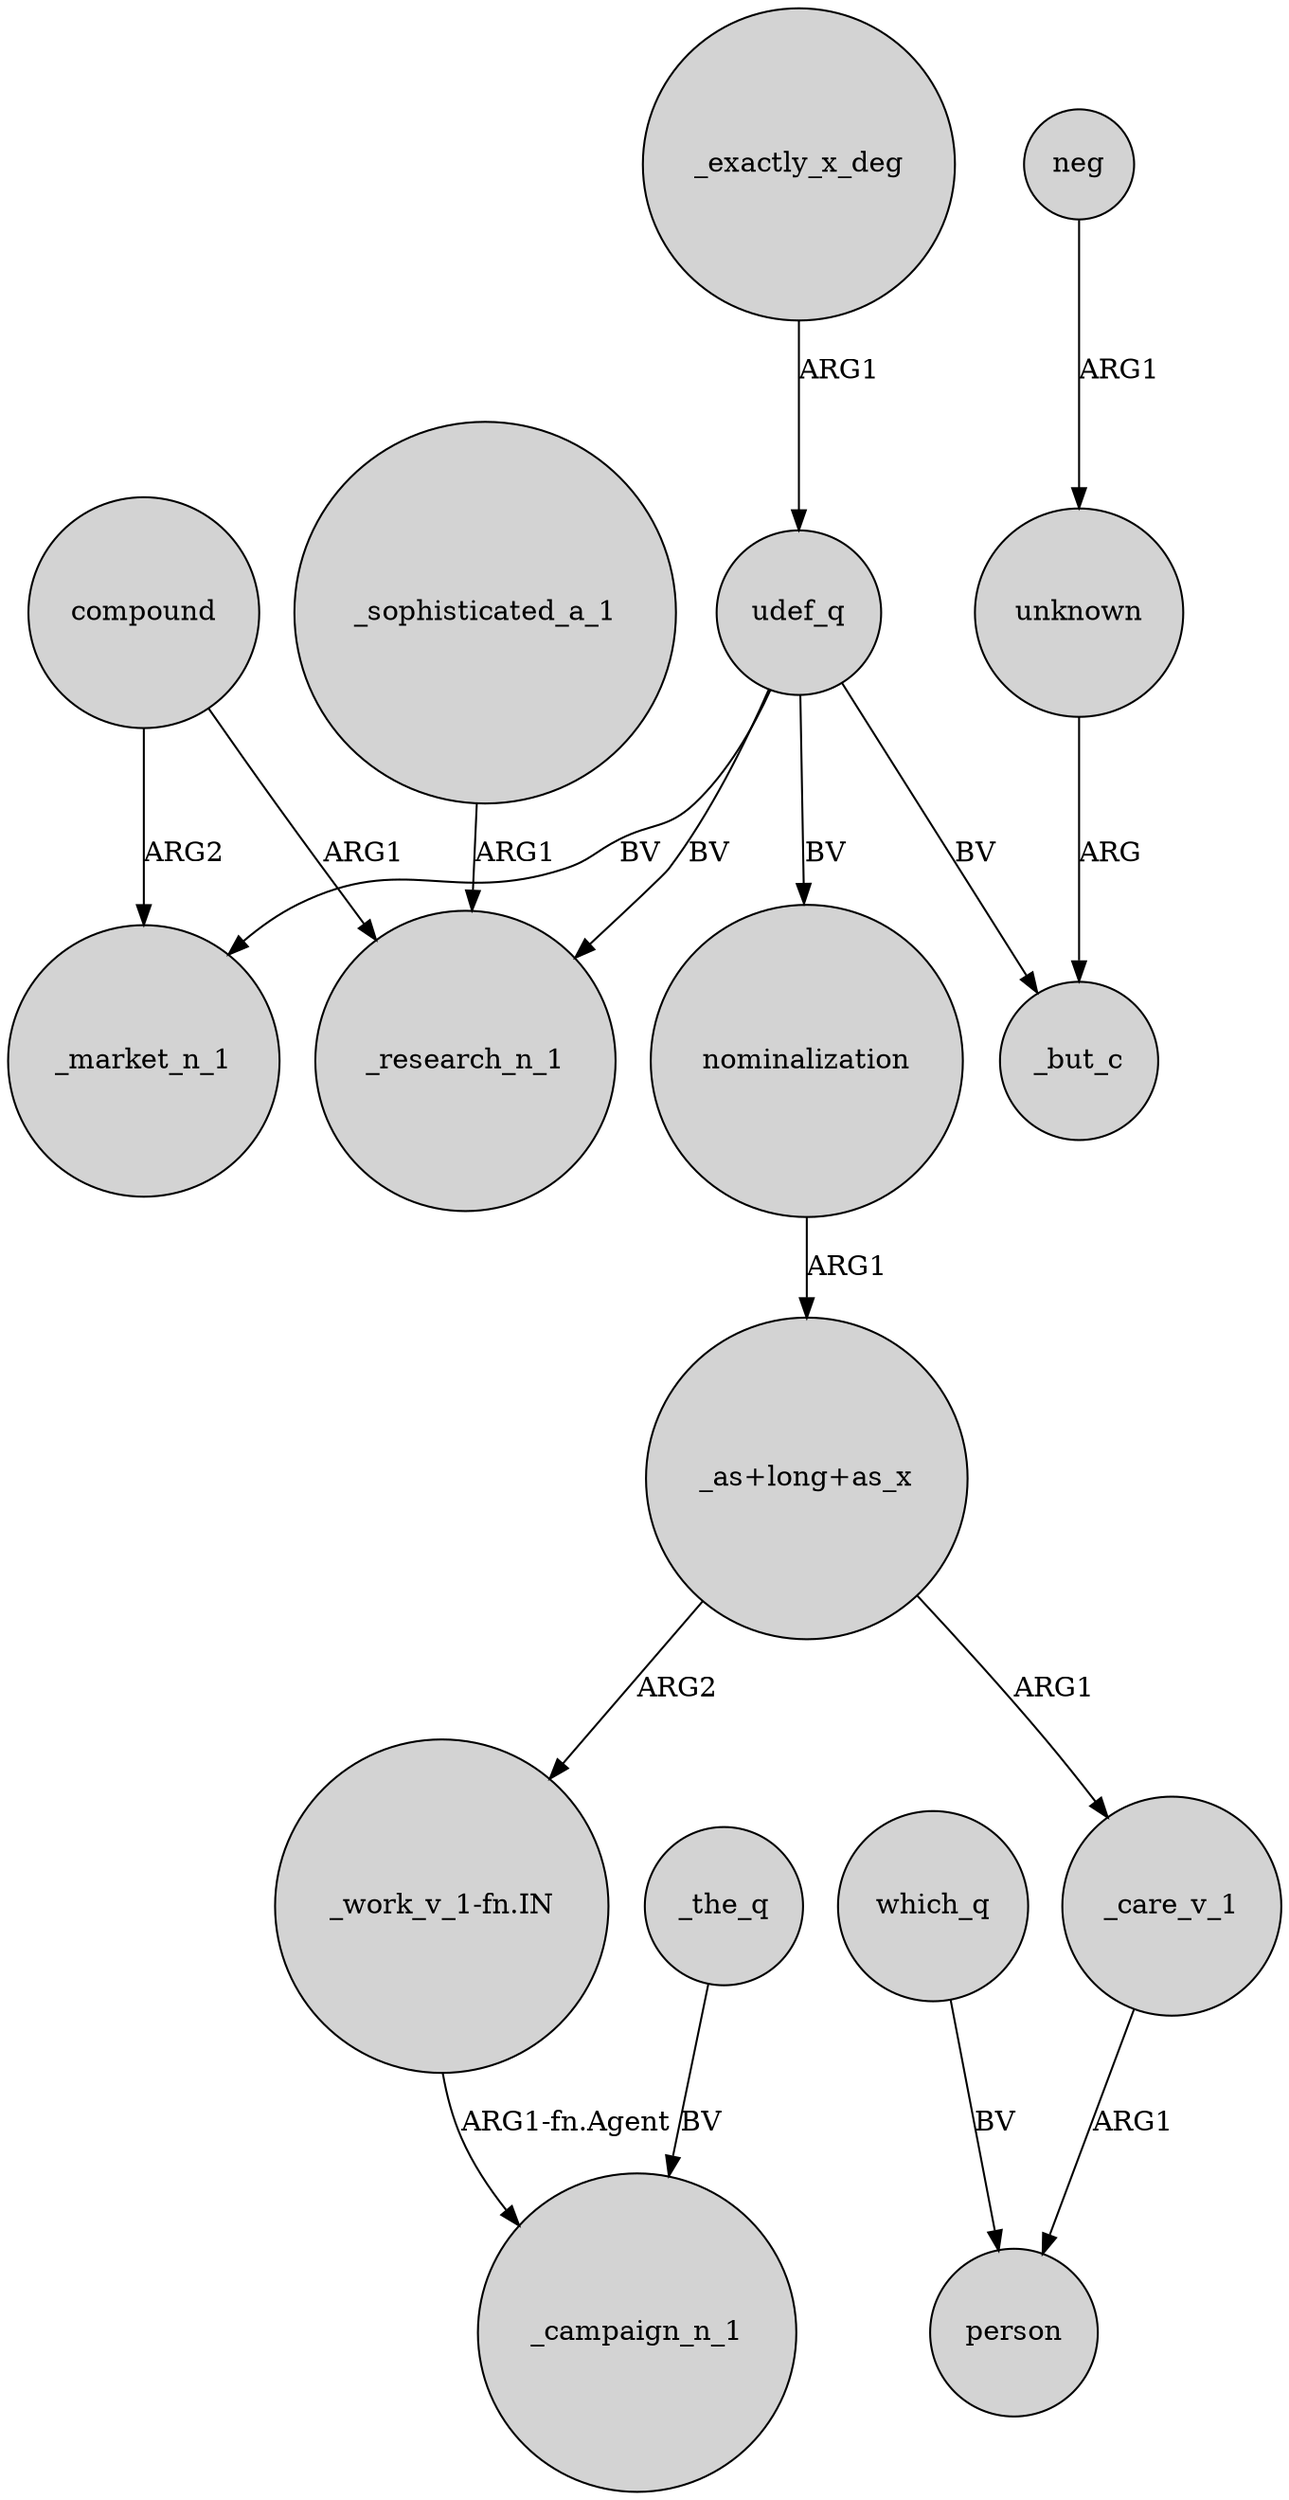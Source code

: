 digraph {
	node [shape=circle style=filled]
	compound -> _market_n_1 [label=ARG2]
	which_q -> person [label=BV]
	_sophisticated_a_1 -> _research_n_1 [label=ARG1]
	nominalization -> "_as+long+as_x" [label=ARG1]
	neg -> unknown [label=ARG1]
	"_as+long+as_x" -> "_work_v_1-fn.IN" [label=ARG2]
	_the_q -> _campaign_n_1 [label=BV]
	udef_q -> _market_n_1 [label=BV]
	"_as+long+as_x" -> _care_v_1 [label=ARG1]
	"_work_v_1-fn.IN" -> _campaign_n_1 [label="ARG1-fn.Agent"]
	unknown -> _but_c [label=ARG]
	compound -> _research_n_1 [label=ARG1]
	_exactly_x_deg -> udef_q [label=ARG1]
	udef_q -> nominalization [label=BV]
	udef_q -> _but_c [label=BV]
	udef_q -> _research_n_1 [label=BV]
	_care_v_1 -> person [label=ARG1]
}
